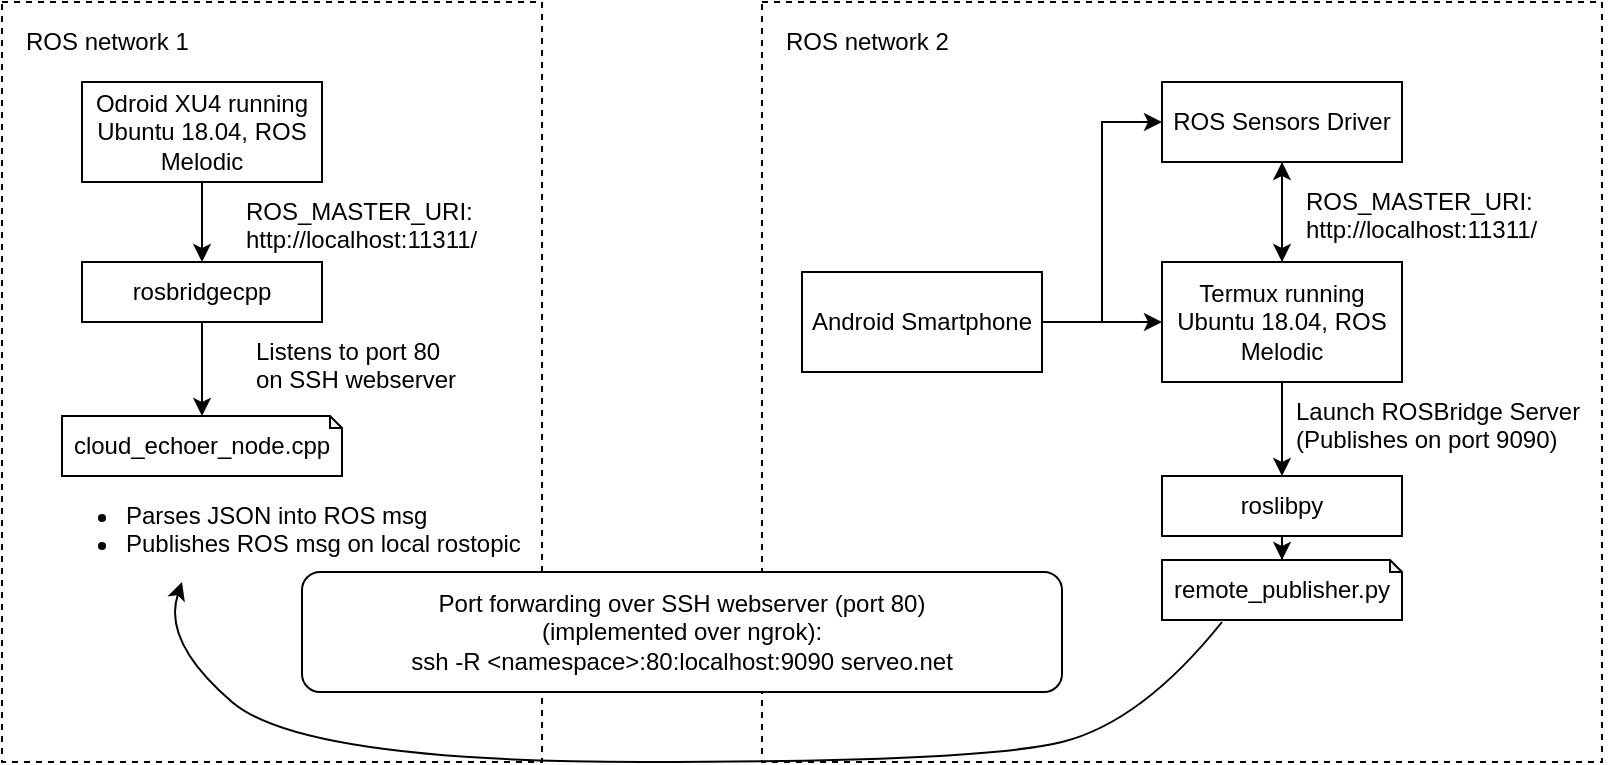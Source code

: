 <mxfile version="10.7.5" type="github"><diagram id="jqaI8VsOELlvub2PuFKo" name="Page-1"><mxGraphModel dx="840" dy="453" grid="1" gridSize="10" guides="1" tooltips="1" connect="1" arrows="1" fold="1" page="1" pageScale="1" pageWidth="827" pageHeight="1169" math="0" shadow="0"><root><mxCell id="0"/><mxCell id="1" parent="0"/><mxCell id="DkdsW7pftQiuSSzVSVMr-18" value="" style="rounded=0;whiteSpace=wrap;html=1;dashed=1;" vertex="1" parent="1"><mxGeometry x="20" y="90" width="270" height="380" as="geometry"/></mxCell><mxCell id="DkdsW7pftQiuSSzVSVMr-16" value="" style="rounded=0;whiteSpace=wrap;html=1;dashed=1;" vertex="1" parent="1"><mxGeometry x="400" y="90" width="420" height="380" as="geometry"/></mxCell><mxCell id="VJZBTtJhzeeaKvCJVwd7-10" style="edgeStyle=orthogonalEdgeStyle;rounded=0;orthogonalLoop=1;jettySize=auto;html=1;entryX=0;entryY=0.5;entryDx=0;entryDy=0;" parent="1" source="VJZBTtJhzeeaKvCJVwd7-1" target="VJZBTtJhzeeaKvCJVwd7-8" edge="1"><mxGeometry relative="1" as="geometry"/></mxCell><mxCell id="VJZBTtJhzeeaKvCJVwd7-14" style="edgeStyle=orthogonalEdgeStyle;rounded=0;orthogonalLoop=1;jettySize=auto;html=1;entryX=0;entryY=0.5;entryDx=0;entryDy=0;" parent="1" source="VJZBTtJhzeeaKvCJVwd7-1" target="VJZBTtJhzeeaKvCJVwd7-15" edge="1"><mxGeometry relative="1" as="geometry"><mxPoint x="600" y="360" as="targetPoint"/><Array as="points"><mxPoint x="570" y="250"/><mxPoint x="570" y="150"/></Array></mxGeometry></mxCell><mxCell id="VJZBTtJhzeeaKvCJVwd7-1" value="Android Smartphone" style="rounded=0;whiteSpace=wrap;html=1;" parent="1" vertex="1"><mxGeometry x="420" y="225" width="120" height="50" as="geometry"/></mxCell><mxCell id="DkdsW7pftQiuSSzVSVMr-10" style="edgeStyle=orthogonalEdgeStyle;rounded=0;orthogonalLoop=1;jettySize=auto;html=1;" edge="1" parent="1" source="VJZBTtJhzeeaKvCJVwd7-2" target="DkdsW7pftQiuSSzVSVMr-11"><mxGeometry relative="1" as="geometry"><mxPoint x="120" y="260" as="targetPoint"/></mxGeometry></mxCell><mxCell id="VJZBTtJhzeeaKvCJVwd7-2" value="Odroid XU4 running Ubuntu 18.04, ROS Melodic" style="rounded=0;whiteSpace=wrap;html=1;" parent="1" vertex="1"><mxGeometry x="60" y="130" width="120" height="50" as="geometry"/></mxCell><mxCell id="VJZBTtJhzeeaKvCJVwd7-13" value="" style="edgeStyle=orthogonalEdgeStyle;rounded=0;orthogonalLoop=1;jettySize=auto;html=1;" parent="1" source="VJZBTtJhzeeaKvCJVwd7-8" target="VJZBTtJhzeeaKvCJVwd7-12" edge="1"><mxGeometry relative="1" as="geometry"/></mxCell><mxCell id="DkdsW7pftQiuSSzVSVMr-2" style="edgeStyle=orthogonalEdgeStyle;rounded=0;orthogonalLoop=1;jettySize=auto;html=1;exitX=0.5;exitY=0;exitDx=0;exitDy=0;entryX=0.5;entryY=1;entryDx=0;entryDy=0;" edge="1" parent="1" source="VJZBTtJhzeeaKvCJVwd7-8" target="VJZBTtJhzeeaKvCJVwd7-15"><mxGeometry relative="1" as="geometry"/></mxCell><mxCell id="VJZBTtJhzeeaKvCJVwd7-8" value="Termux running Ubuntu 18.04, ROS Melodic" style="rounded=0;whiteSpace=wrap;html=1;" parent="1" vertex="1"><mxGeometry x="600" y="220" width="120" height="60" as="geometry"/></mxCell><mxCell id="VJZBTtJhzeeaKvCJVwd7-18" style="edgeStyle=orthogonalEdgeStyle;rounded=0;orthogonalLoop=1;jettySize=auto;html=1;entryX=0.5;entryY=0;entryDx=0;entryDy=0;entryPerimeter=0;" parent="1" source="VJZBTtJhzeeaKvCJVwd7-12" edge="1" target="VJZBTtJhzeeaKvCJVwd7-19"><mxGeometry relative="1" as="geometry"><mxPoint x="660" y="360" as="targetPoint"/></mxGeometry></mxCell><mxCell id="VJZBTtJhzeeaKvCJVwd7-12" value="roslibpy" style="rounded=0;whiteSpace=wrap;html=1;" parent="1" vertex="1"><mxGeometry x="600" y="327" width="120" height="30" as="geometry"/></mxCell><mxCell id="DkdsW7pftQiuSSzVSVMr-1" style="edgeStyle=orthogonalEdgeStyle;rounded=0;orthogonalLoop=1;jettySize=auto;html=1;" edge="1" parent="1" source="VJZBTtJhzeeaKvCJVwd7-15" target="VJZBTtJhzeeaKvCJVwd7-8"><mxGeometry relative="1" as="geometry"/></mxCell><mxCell id="VJZBTtJhzeeaKvCJVwd7-15" value="ROS Sensors Driver" style="rounded=0;whiteSpace=wrap;html=1;" parent="1" vertex="1"><mxGeometry x="600" y="130" width="120" height="40" as="geometry"/></mxCell><mxCell id="VJZBTtJhzeeaKvCJVwd7-19" value="remote_publisher.py" style="shape=note;whiteSpace=wrap;html=1;backgroundOutline=1;darkOpacity=0.05;size=6;" parent="1" vertex="1"><mxGeometry x="600" y="369" width="120" height="30" as="geometry"/></mxCell><mxCell id="DkdsW7pftQiuSSzVSVMr-3" value="ROS_MASTER_URI:&lt;br&gt;http://localhost:11311/" style="text;html=1;resizable=0;points=[];autosize=1;align=left;verticalAlign=top;spacingTop=-4;" vertex="1" parent="1"><mxGeometry x="670" y="180" width="130" height="30" as="geometry"/></mxCell><mxCell id="DkdsW7pftQiuSSzVSVMr-4" value="" style="curved=1;endArrow=classic;html=1;" edge="1" parent="1"><mxGeometry width="50" height="50" relative="1" as="geometry"><mxPoint x="630" y="400" as="sourcePoint"/><mxPoint x="110" y="380" as="targetPoint"/><Array as="points"><mxPoint x="590" y="450"/><mxPoint x="510" y="470"/><mxPoint x="170" y="470"/><mxPoint x="100" y="410"/></Array></mxGeometry></mxCell><mxCell id="DkdsW7pftQiuSSzVSVMr-5" value="Launch ROSBridge Server &lt;br&gt;(Publishes on port 9090)" style="text;html=1;resizable=0;points=[];autosize=1;align=left;verticalAlign=top;spacingTop=-4;" vertex="1" parent="1"><mxGeometry x="665" y="285" width="160" height="30" as="geometry"/></mxCell><mxCell id="DkdsW7pftQiuSSzVSVMr-13" style="edgeStyle=orthogonalEdgeStyle;rounded=0;orthogonalLoop=1;jettySize=auto;html=1;entryX=0.5;entryY=0;entryDx=0;entryDy=0;entryPerimeter=0;" edge="1" parent="1" source="DkdsW7pftQiuSSzVSVMr-11" target="DkdsW7pftQiuSSzVSVMr-20"><mxGeometry relative="1" as="geometry"><mxPoint x="120" y="290" as="targetPoint"/></mxGeometry></mxCell><mxCell id="DkdsW7pftQiuSSzVSVMr-11" value="rosbridgecpp" style="rounded=0;whiteSpace=wrap;html=1;" vertex="1" parent="1"><mxGeometry x="60" y="220" width="120" height="30" as="geometry"/></mxCell><mxCell id="DkdsW7pftQiuSSzVSVMr-15" value="ROS_MASTER_URI:&lt;br&gt;http://localhost:11311/" style="text;html=1;resizable=0;points=[];autosize=1;align=left;verticalAlign=top;spacingTop=-4;" vertex="1" parent="1"><mxGeometry x="140" y="185" width="130" height="30" as="geometry"/></mxCell><mxCell id="DkdsW7pftQiuSSzVSVMr-17" value="ROS network 2" style="text;html=1;resizable=0;points=[];autosize=1;align=left;verticalAlign=top;spacingTop=-4;" vertex="1" parent="1"><mxGeometry x="410" y="100" width="100" height="20" as="geometry"/></mxCell><mxCell id="DkdsW7pftQiuSSzVSVMr-19" value="ROS network 1" style="text;html=1;resizable=0;points=[];autosize=1;align=left;verticalAlign=top;spacingTop=-4;" vertex="1" parent="1"><mxGeometry x="30" y="100" width="100" height="20" as="geometry"/></mxCell><mxCell id="DkdsW7pftQiuSSzVSVMr-20" value="cloud_echoer_node.cpp" style="shape=note;whiteSpace=wrap;html=1;backgroundOutline=1;darkOpacity=0.05;size=6;" vertex="1" parent="1"><mxGeometry x="50" y="297" width="140" height="30" as="geometry"/></mxCell><mxCell id="DkdsW7pftQiuSSzVSVMr-21" value="&lt;ul&gt;&lt;li&gt;Parses JSON into ROS msg&lt;/li&gt;&lt;li&gt;Publishes ROS msg on local rostopic&lt;/li&gt;&lt;/ul&gt;" style="text;html=1;resizable=0;points=[];autosize=1;align=left;verticalAlign=top;spacingTop=-4;" vertex="1" parent="1"><mxGeometry x="40" y="325" width="250" height="50" as="geometry"/></mxCell><mxCell id="DkdsW7pftQiuSSzVSVMr-23" value="&lt;span&gt;Port forwarding over SSH webserver (port 80)&lt;/span&gt;&lt;br&gt;&lt;span&gt;(implemented over ngrok):&lt;/span&gt;&lt;br&gt;&lt;span&gt;ssh -R &amp;lt;namespace&amp;gt;:80:localhost:9090 serveo.net&lt;/span&gt;" style="rounded=1;whiteSpace=wrap;html=1;" vertex="1" parent="1"><mxGeometry x="170" y="375" width="380" height="60" as="geometry"/></mxCell><mxCell id="DkdsW7pftQiuSSzVSVMr-29" value="Listens to port 80 &lt;br&gt;on SSH webserver" style="text;html=1;resizable=0;points=[];autosize=1;align=left;verticalAlign=top;spacingTop=-4;" vertex="1" parent="1"><mxGeometry x="145" y="255" width="120" height="30" as="geometry"/></mxCell></root></mxGraphModel></diagram></mxfile>